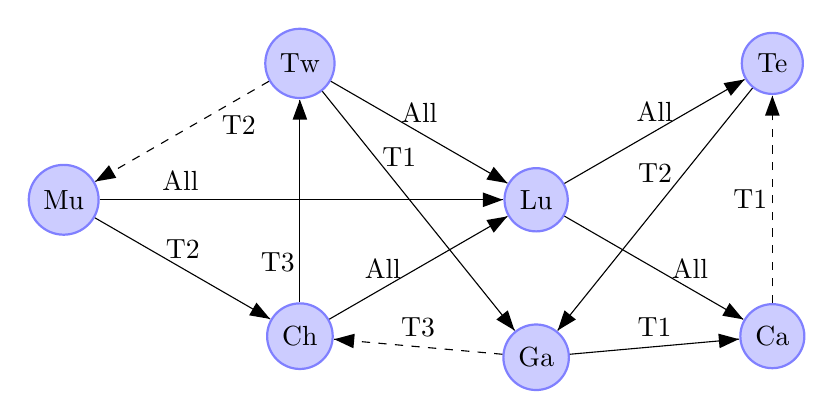 \tikzstyle{vertex} = [
	shape=circle,  
	draw=blue!50, %draw the border to the node
	fill=blue!20, %fill the space of the node
	thick,
	minimum size=4mm, %minimum size of the nodes
	distance=1cm
];
\pgfarrowsdeclare{directEdge}{directEdge}{%
	\arrowsize=0.2pt
	\advance\arrowsize by .5\pgflinewidth
	\pgfarrowsleftextend{-4\arrowsize-.5\pgflinewidth}
	\pgfarrowsrightextend{.5\pgflinewidth}
}{%
	\arrowsize=1pt
	\advance\arrowsize by .5\pgflinewidth
	\pgfsetdash{}{0pt} % do not dash
	\pgfsetroundjoin % fix join
	\pgfsetroundcap % fix cap
	\pgfpathmoveto{\pgfpointorigin}
	\pgfpathlineto{\pgfpoint{-6\arrowsize}{2.2\arrowsize}}
	\pgfpathlineto{\pgfpoint{-6\arrowsize}{-2.2\arrowsize}}
	\pgfpathclose
	\pgfusepathqfill
}

\begin{scope}[scale=1.0,shift={(-3,0)}]
	\node[vertex](Tw) at (60:2.0cm) {Tw};
	\node[vertex](Mu) at (180:2.0cm) {Mu};
	\node[vertex](Ch) at (-60:2.0cm) {Ch};
\end{scope}

\begin{scope}[scale=1.0,shift={(3,0)}]
	\node[vertex](Lu) at (180:2.0cm) {Lu};
	\node[vertex](Ca) at (-60:2.0cm) {Ca};
	\node[vertex](Te) at (+60:2.0cm) {Te};
\end{scope}

\begin{scope}[scale=1.0,shift={(3,-2)}]
	\node[vertex](Ga) at (180:2.0cm) {Ga};
\end{scope}

%mandatory constraints
\draw [-directEdge] (Tw) to[] node[pos=0.5,xshift=+0pt,yshift=7pt] {All} (Lu);
\draw [-directEdge] (Ch) to[] node[pos=0.3,xshift=+0pt,yshift=7pt] {All} (Lu);
\draw [-directEdge] (Mu) to[] node[pos=0.2,xshift=+0pt,yshift=7pt] {All} (Lu);

\draw [-directEdge] (Lu) to[] node[pos=0.5,xshift=+0pt,yshift=7pt] {All} (Te);
\draw [-directEdge] (Lu) to[] node[pos=0.7,xshift=+0pt,yshift=7pt] {All} (Ca);

%first tourist
\draw [-directEdge] (Tw) to[] node[pos=0.4,xshift=+0pt,yshift=11pt] {T1} (Ga);
\draw [-directEdge] (Ga) to[] node[pos=0.5,xshift=+0pt,yshift=7pt] {T1} (Ca);
\draw [-directEdge,dashed] (Ca) to[] node[pos=0.5,xshift=-8pt,yshift=0pt] {T1} (Te);
	
%second tourist
\draw [-directEdge,dashed] (Tw) to[] node[pos=0.3,xshift=+8pt,yshift=-5pt] {T2} (Mu);
\draw [-directEdge] (Mu) to[] node[pos=0.5,xshift=+0pt,yshift=7pt] {T2} (Ch);
\draw [-directEdge] (Te) to[] node[pos=0.5,xshift=+0pt,yshift=13pt] {T2} (Ga);

%third tourist
\draw [-directEdge,dashed] (Ga) to[] node[pos=0.5,xshift=+0pt,yshift=7pt] {T3} (Ch);
\draw [-directEdge] (Ch) to[] node[pos=0.2,xshift=-8pt,yshift=0pt] {T3} (Tw);
